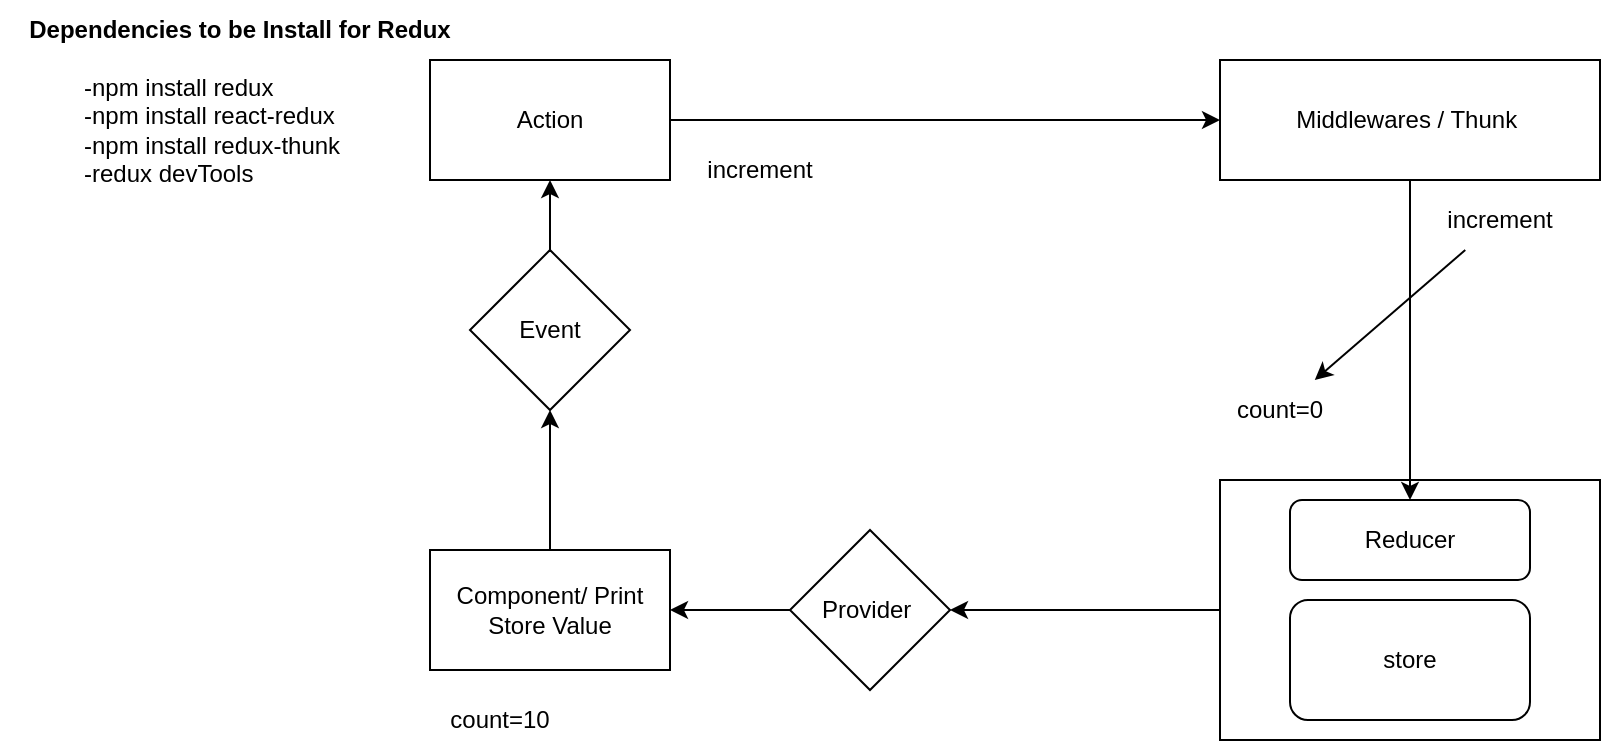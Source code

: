 <mxfile>
    <diagram id="qBdxpjfVdt7M7liuXZl3" name="Page-1">
        <mxGraphModel dx="486" dy="376" grid="1" gridSize="10" guides="1" tooltips="1" connect="1" arrows="1" fold="1" page="1" pageScale="1" pageWidth="850" pageHeight="1100" math="0" shadow="0">
            <root>
                <mxCell id="0"/>
                <mxCell id="1" parent="0"/>
                <mxCell id="2" value="Dependencies to be Install for Redux" style="text;html=1;strokeColor=none;fillColor=none;align=center;verticalAlign=middle;whiteSpace=wrap;rounded=0;fontStyle=1" parent="1" vertex="1">
                    <mxGeometry x="30" y="30" width="240" height="30" as="geometry"/>
                </mxCell>
                <mxCell id="3" value="-npm install redux&lt;br&gt;-npm install react-redux&lt;br&gt;-npm install redux-thunk&lt;br&gt;&lt;div style=&quot;&quot;&gt;&lt;span style=&quot;background-color: initial;&quot;&gt;-redux devTools&lt;/span&gt;&lt;/div&gt;" style="text;html=1;strokeColor=none;fillColor=none;align=left;verticalAlign=middle;whiteSpace=wrap;rounded=0;" parent="1" vertex="1">
                    <mxGeometry x="70" y="60" width="190" height="70" as="geometry"/>
                </mxCell>
                <mxCell id="8" value="" style="edgeStyle=none;html=1;" parent="1" source="4" target="7" edge="1">
                    <mxGeometry relative="1" as="geometry"/>
                </mxCell>
                <mxCell id="4" value="" style="rounded=0;whiteSpace=wrap;html=1;" parent="1" vertex="1">
                    <mxGeometry x="640" y="270" width="190" height="130" as="geometry"/>
                </mxCell>
                <mxCell id="5" value="store" style="rounded=1;whiteSpace=wrap;html=1;" parent="1" vertex="1">
                    <mxGeometry x="675" y="330" width="120" height="60" as="geometry"/>
                </mxCell>
                <mxCell id="6" value="Reducer" style="rounded=1;whiteSpace=wrap;html=1;" parent="1" vertex="1">
                    <mxGeometry x="675" y="280" width="120" height="40" as="geometry"/>
                </mxCell>
                <mxCell id="10" value="" style="edgeStyle=none;html=1;" parent="1" source="7" target="9" edge="1">
                    <mxGeometry relative="1" as="geometry"/>
                </mxCell>
                <mxCell id="7" value="Provider&amp;nbsp;" style="rhombus;whiteSpace=wrap;html=1;rounded=0;" parent="1" vertex="1">
                    <mxGeometry x="425" y="295" width="80" height="80" as="geometry"/>
                </mxCell>
                <mxCell id="12" value="" style="edgeStyle=none;html=1;" parent="1" source="9" target="11" edge="1">
                    <mxGeometry relative="1" as="geometry"/>
                </mxCell>
                <mxCell id="9" value="Component/ Print Store Value" style="whiteSpace=wrap;html=1;rounded=0;" parent="1" vertex="1">
                    <mxGeometry x="245" y="305" width="120" height="60" as="geometry"/>
                </mxCell>
                <mxCell id="19" style="edgeStyle=none;html=1;" parent="1" source="11" target="18" edge="1">
                    <mxGeometry relative="1" as="geometry"/>
                </mxCell>
                <mxCell id="11" value="Event" style="rhombus;whiteSpace=wrap;html=1;rounded=0;" parent="1" vertex="1">
                    <mxGeometry x="265" y="155" width="80" height="80" as="geometry"/>
                </mxCell>
                <mxCell id="21" value="" style="edgeStyle=none;html=1;" parent="1" source="18" target="20" edge="1">
                    <mxGeometry relative="1" as="geometry"/>
                </mxCell>
                <mxCell id="18" value="Action" style="rounded=0;whiteSpace=wrap;html=1;" parent="1" vertex="1">
                    <mxGeometry x="245" y="60" width="120" height="60" as="geometry"/>
                </mxCell>
                <mxCell id="22" style="edgeStyle=none;html=1;entryX=0.5;entryY=0;entryDx=0;entryDy=0;" parent="1" source="20" target="6" edge="1">
                    <mxGeometry relative="1" as="geometry"/>
                </mxCell>
                <mxCell id="20" value="Middlewares / Thunk&amp;nbsp;" style="whiteSpace=wrap;html=1;rounded=0;" parent="1" vertex="1">
                    <mxGeometry x="640" y="60" width="190" height="60" as="geometry"/>
                </mxCell>
                <mxCell id="23" value="count=0" style="text;html=1;strokeColor=none;fillColor=none;align=center;verticalAlign=middle;whiteSpace=wrap;rounded=0;" parent="1" vertex="1">
                    <mxGeometry x="640" y="220" width="60" height="30" as="geometry"/>
                </mxCell>
                <mxCell id="24" value="count=10" style="text;html=1;strokeColor=none;fillColor=none;align=center;verticalAlign=middle;whiteSpace=wrap;rounded=0;" parent="1" vertex="1">
                    <mxGeometry x="250" y="375" width="60" height="30" as="geometry"/>
                </mxCell>
                <mxCell id="25" value="increment" style="text;html=1;strokeColor=none;fillColor=none;align=center;verticalAlign=middle;whiteSpace=wrap;rounded=0;" parent="1" vertex="1">
                    <mxGeometry x="380" y="100" width="60" height="30" as="geometry"/>
                </mxCell>
                <mxCell id="27" style="edgeStyle=none;html=1;" parent="1" source="26" target="23" edge="1">
                    <mxGeometry relative="1" as="geometry"/>
                </mxCell>
                <mxCell id="26" value="increment" style="text;html=1;strokeColor=none;fillColor=none;align=center;verticalAlign=middle;whiteSpace=wrap;rounded=0;" parent="1" vertex="1">
                    <mxGeometry x="750" y="125" width="60" height="30" as="geometry"/>
                </mxCell>
            </root>
        </mxGraphModel>
    </diagram>
</mxfile>